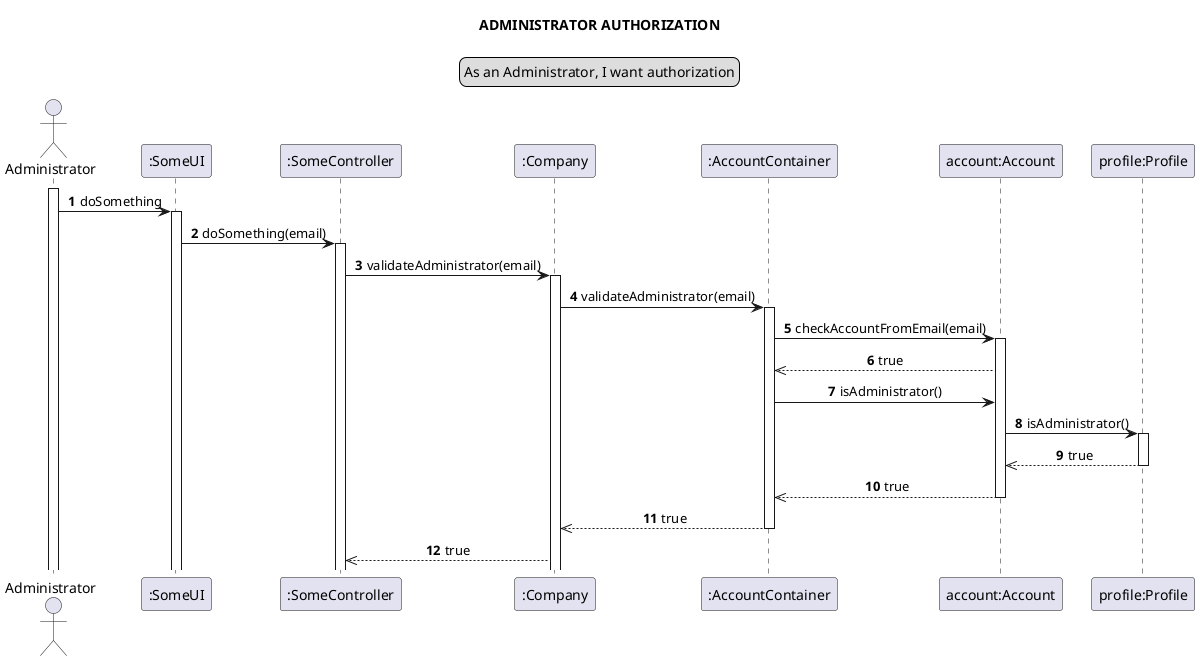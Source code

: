 @startuml
'https://plantuml.com/sequence-diagram

autonumber

skinparam sequenceMessageAlign center
title ADMINISTRATOR AUTHORIZATION
legend top
As an Administrator, I want authorization
end legend
autonumber
actor Administrator
participant ":SomeUI" as ui
participant ":SomeController" as controller
participant ":Company" as company
participant ":AccountContainer" as ac
participant "account:Account" as a
participant "profile:Profile" as p

activate Administrator
Administrator -> ui: doSomething
activate ui
ui -> controller: doSomething(email)
activate controller
controller -> company: validateAdministrator(email)
activate company
company -> ac: validateAdministrator(email)
activate ac
ac -> a: checkAccountFromEmail(email)
activate a
a-->>ac: true
ac -> a: isAdministrator()
a-> p: isAdministrator()
activate p
p-->> a:true
deactivate p
a -->> ac: true
deactivate a
ac -->> company: true
deactivate ac
company-->> controller: true
@enduml